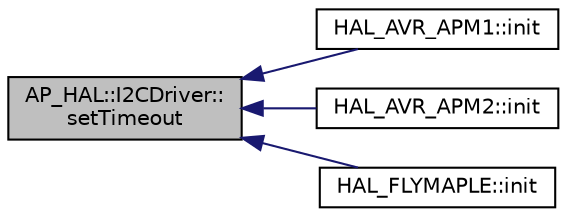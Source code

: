 digraph "AP_HAL::I2CDriver::setTimeout"
{
 // INTERACTIVE_SVG=YES
  edge [fontname="Helvetica",fontsize="10",labelfontname="Helvetica",labelfontsize="10"];
  node [fontname="Helvetica",fontsize="10",shape=record];
  rankdir="LR";
  Node1 [label="AP_HAL::I2CDriver::\lsetTimeout",height=0.2,width=0.4,color="black", fillcolor="grey75", style="filled" fontcolor="black"];
  Node1 -> Node2 [dir="back",color="midnightblue",fontsize="10",style="solid",fontname="Helvetica"];
  Node2 [label="HAL_AVR_APM1::init",height=0.2,width=0.4,color="black", fillcolor="white", style="filled",URL="$classHAL__AVR__APM1.html#a240163745580c3161b1690fc6f643b67"];
  Node1 -> Node3 [dir="back",color="midnightblue",fontsize="10",style="solid",fontname="Helvetica"];
  Node3 [label="HAL_AVR_APM2::init",height=0.2,width=0.4,color="black", fillcolor="white", style="filled",URL="$classHAL__AVR__APM2.html#ac32e2a2c80ae57587bfc9a96a04287fc"];
  Node1 -> Node4 [dir="back",color="midnightblue",fontsize="10",style="solid",fontname="Helvetica"];
  Node4 [label="HAL_FLYMAPLE::init",height=0.2,width=0.4,color="black", fillcolor="white", style="filled",URL="$classHAL__FLYMAPLE.html#a2f1f5a4eb60873257c8e809e742576a6"];
}
